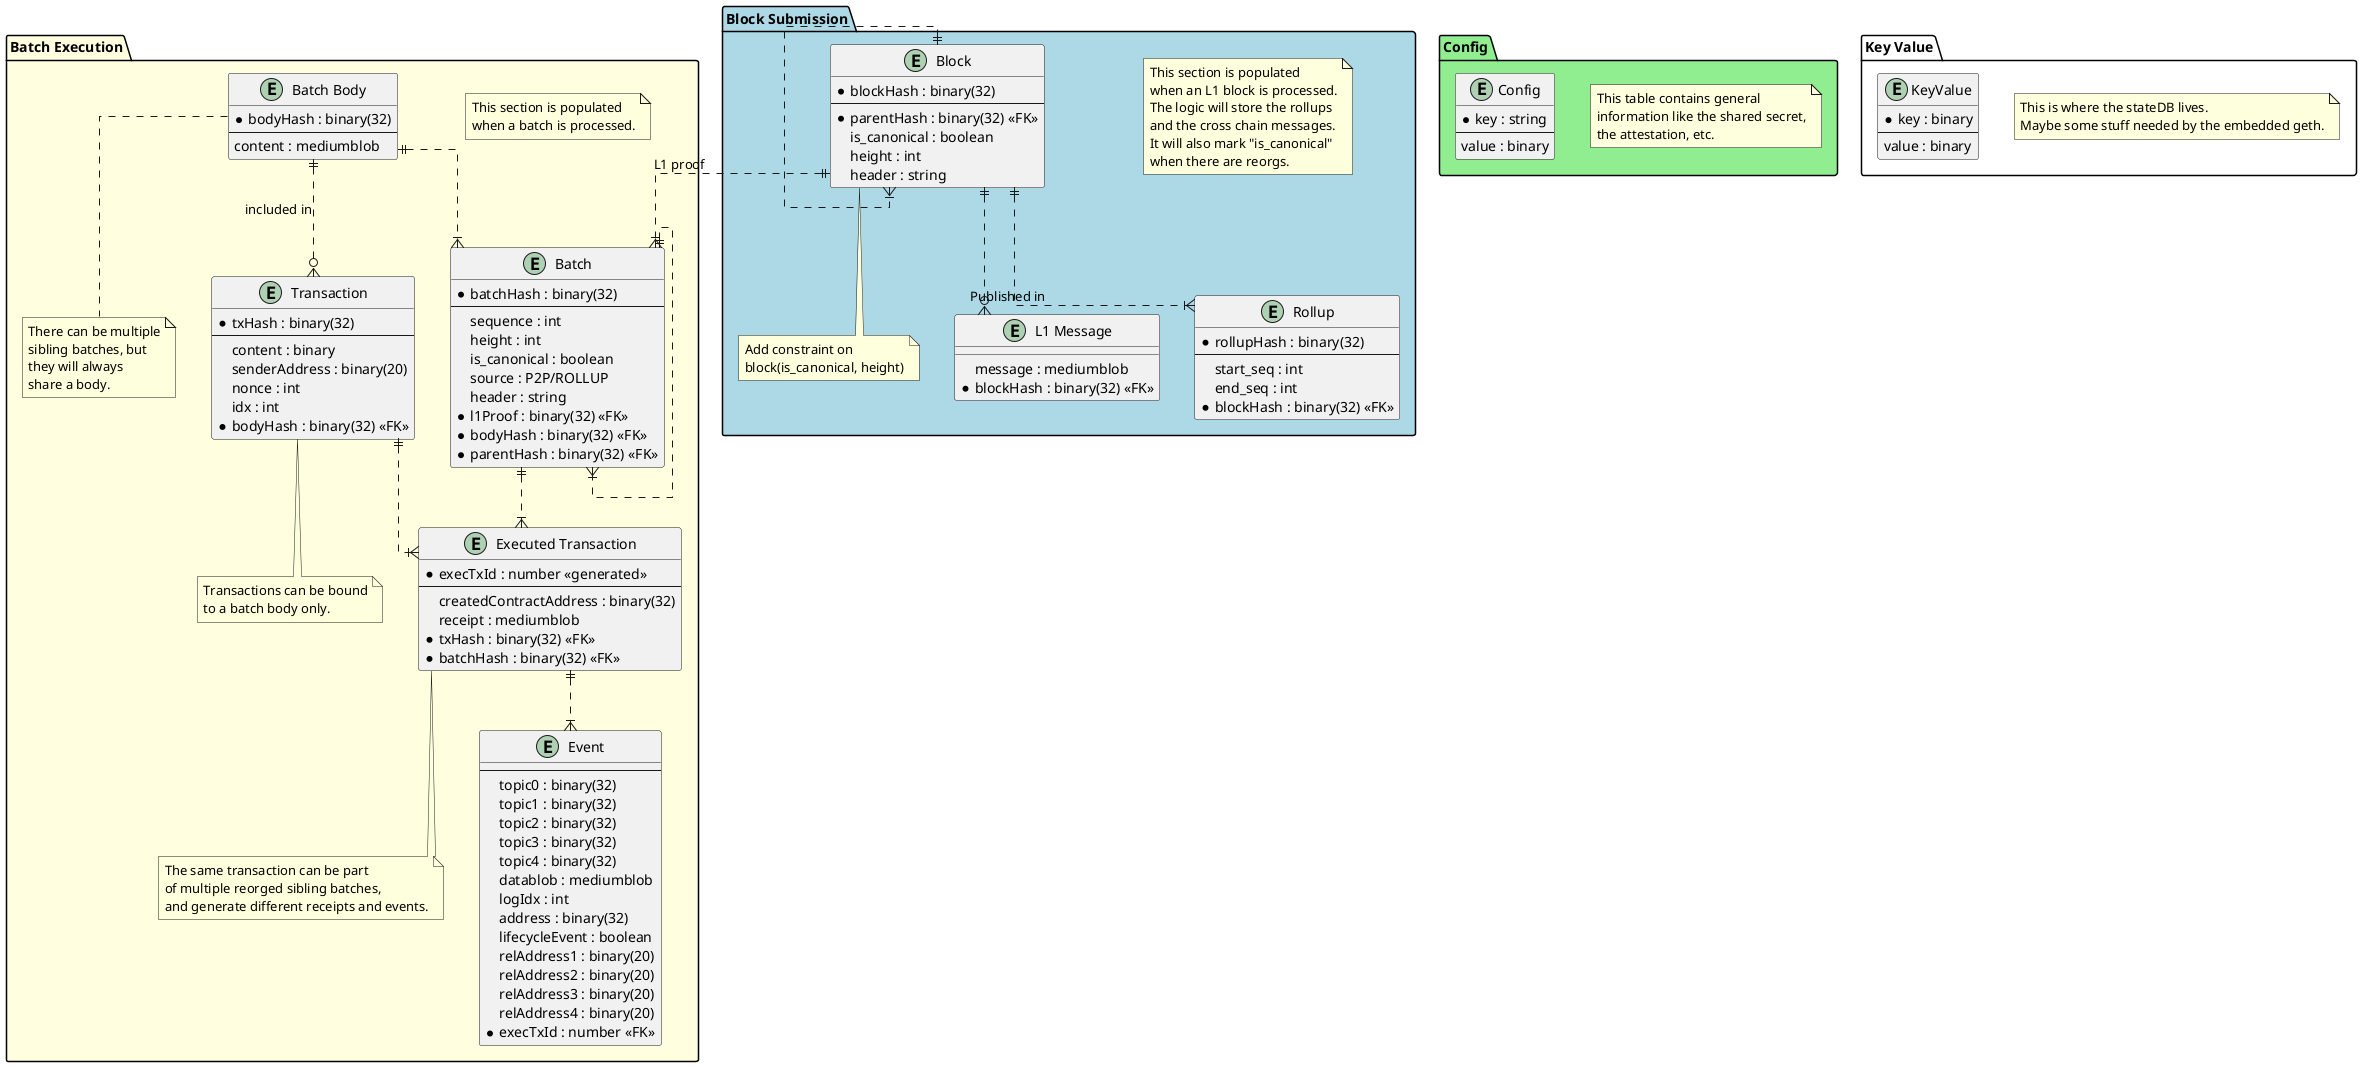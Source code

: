 @startuml
' avoid problems with angled crows feet
skinparam linetype ortho

package "Batch Execution" as BE  #LightYellow{

note as N0
 This section is populated
 when a batch is processed.
end note

note as N1
 There can be multiple
 sibling batches, but
 they will always
 share a body.
end note

note as N2
 The same transaction can be part
 of multiple reorged sibling batches,
 and generate different receipts and events.
end note

note as N3
 Transactions can be bound
 to a batch body only.
end note

}

package "Block Submission" as BS  #LightBlue{
note as N4
 This section is populated
 when an L1 block is processed.
 The logic will store the rollups
 and the cross chain messages.
 It will also mark "is_canonical"
 when there are reorgs.
end note

note as N6
Add constraint on
block(is_canonical, height)
end note

}

package "Config" as C   #LightGreen{
note as N5
 This table contains general
 information like the shared secret,
 the attestation, etc.
end note

}

package "Key Value" as KV {
note as N7
This is where the stateDB lives.
Maybe some stuff needed by the embedded geth.
end note
}

entity "Batch" as BE.batch {
  *batchHash : binary(32)
  --
  sequence : int
  height : int
  is_canonical : boolean
  source : P2P/ROLLUP
  header : string
  *l1Proof : binary(32) <<FK>>
  *bodyHash : binary(32) <<FK>>
  *parentHash : binary(32) <<FK>>
}

entity "Batch Body" as BE.batch_body {
  *bodyHash : binary(32)
  --
  content : mediumblob
}

entity "Transaction" as BE.tx {
  *txHash : binary(32)
  --
  content : binary
  senderAddress : binary(20)
  nonce : int
  idx : int
  *bodyHash : binary(32) <<FK>>
}

entity "Executed Transaction" as BE.exec_tx {
  *execTxId : number <<generated>>
  --
  createdContractAddress : binary(32)
  receipt : mediumblob
  *txHash : binary(32) <<FK>>
  *batchHash : binary(32) <<FK>>
}

entity "Event" as BE.event {
  --
  topic0 : binary(32)
  topic1 : binary(32)
  topic2 : binary(32)
  topic3 : binary(32)
  topic4 : binary(32)
  datablob : mediumblob
  logIdx : int
  address : binary(32)
  lifecycleEvent : boolean
  relAddress1 : binary(20)
  relAddress2 : binary(20)
  relAddress3 : binary(20)
  relAddress4 : binary(20)
  *execTxId : number <<FK>>
}

entity "Block" as BS.block {
  *blockHash : binary(32)
  --
  *parentHash : binary(32) <<FK>>
  is_canonical : boolean
  height : int
  header : string
}

entity "L1 Message" as BS.l1_msg{
  __
  message : mediumblob
  *blockHash : binary(32) <<FK>>
}

entity "Rollup" as BS.rollup {
  *rollupHash : binary(32)
  --
  start_seq : int
  end_seq : int
  *blockHash : binary(32) <<FK>>
}

entity "Config" as C.cfg{
 *key : string
 --
 value : binary
}

entity "KeyValue" as KV.kv{
 *key : binary
 --
 value : binary
}



batch_body ||..o{ tx : included in
batch_body ||..|{ batch
block ||..|{ batch : L1 proof
block ||..|{ rollup : Published in
exec_tx ||..|{ event
batch ||..|{ exec_tx
tx ||..|{ exec_tx
block ||..o{ l1_msg
block ||..|{ block
batch ||..|{ batch


batch_body .. N1
exec_tx .. N2
tx .. N3
block .. N6

@enduml